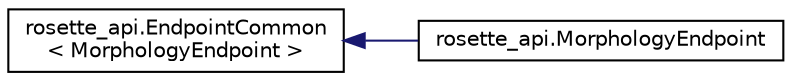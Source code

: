 digraph "Graphical Class Hierarchy"
{
  edge [fontname="Helvetica",fontsize="10",labelfontname="Helvetica",labelfontsize="10"];
  node [fontname="Helvetica",fontsize="10",shape=record];
  rankdir="LR";
  Node0 [label="rosette_api.EndpointCommon\l\< MorphologyEndpoint \>",height=0.2,width=0.4,color="black", fillcolor="white", style="filled",URL="$classrosette__api_1_1_endpoint_common.html"];
  Node0 -> Node1 [dir="back",color="midnightblue",fontsize="10",style="solid",fontname="Helvetica"];
  Node1 [label="rosette_api.MorphologyEndpoint",height=0.2,width=0.4,color="black", fillcolor="white", style="filled",URL="$classrosette__api_1_1_morphology_endpoint.html"];
}
